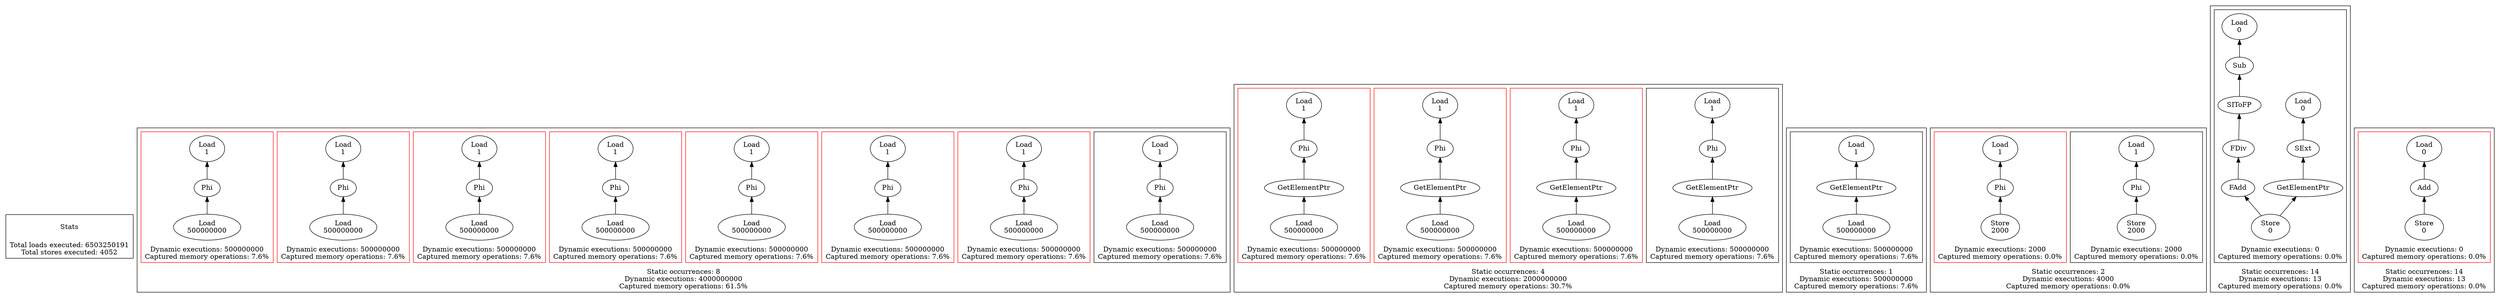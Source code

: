 strict digraph {
rankdir=BT
subgraph {
Stats [shape=plaintext]
cluster=true
label="Total loads executed: 6503250191\nTotal stores executed: 4052"
}
subgraph {
subgraph {
"0_0_213" [label="Phi"]
"0_0_201" [label="Load\n1"]
"0_0_213" -> "0_0_201"
{
rank=min
"0_0_216" [label="Load\n500000000"]
}
"0_0_216" -> "0_0_213"
cluster=true
label="Dynamic executions: 500000000\nCaptured memory operations: 7.6%"
}
subgraph {
{
rank=min
"0_1_258" [label="Load\n500000000"]
}
"0_1_255" [label="Phi"]
"0_1_258" -> "0_1_255"
"0_1_243" [label="Load\n1"]
"0_1_255" -> "0_1_243"
cluster=true
label="Dynamic executions: 500000000\nCaptured memory operations: 7.6%"
color=red
}
subgraph {
"0_2_297" [label="Phi"]
"0_2_285" [label="Load\n1"]
"0_2_297" -> "0_2_285"
{
rank=min
"0_2_300" [label="Load\n500000000"]
}
"0_2_300" -> "0_2_297"
cluster=true
label="Dynamic executions: 500000000\nCaptured memory operations: 7.6%"
color=red
}
subgraph {
"0_3_339" [label="Phi"]
"0_3_327" [label="Load\n1"]
"0_3_339" -> "0_3_327"
{
rank=min
"0_3_342" [label="Load\n500000000"]
}
"0_3_342" -> "0_3_339"
cluster=true
label="Dynamic executions: 500000000\nCaptured memory operations: 7.6%"
color=red
}
subgraph {
"0_4_549" [label="Phi"]
"0_4_537" [label="Load\n1"]
"0_4_549" -> "0_4_537"
{
rank=min
"0_4_552" [label="Load\n500000000"]
}
"0_4_552" -> "0_4_549"
cluster=true
label="Dynamic executions: 500000000\nCaptured memory operations: 7.6%"
color=red
}
subgraph {
"0_5_591" [label="Phi"]
"0_5_579" [label="Load\n1"]
"0_5_591" -> "0_5_579"
{
rank=min
"0_5_594" [label="Load\n500000000"]
}
"0_5_594" -> "0_5_591"
cluster=true
label="Dynamic executions: 500000000\nCaptured memory operations: 7.6%"
color=red
}
subgraph {
{
rank=min
"0_6_636" [label="Load\n500000000"]
}
"0_6_633" [label="Phi"]
"0_6_636" -> "0_6_633"
"0_6_621" [label="Load\n1"]
"0_6_633" -> "0_6_621"
cluster=true
label="Dynamic executions: 500000000\nCaptured memory operations: 7.6%"
color=red
}
subgraph {
"0_7_675" [label="Phi"]
"0_7_663" [label="Load\n1"]
"0_7_675" -> "0_7_663"
{
rank=min
"0_7_678" [label="Load\n500000000"]
}
"0_7_678" -> "0_7_675"
cluster=true
label="Dynamic executions: 500000000\nCaptured memory operations: 7.6%"
color=red
}
cluster=true
label="Static occurrences: 8\nDynamic executions: 4000000000\nCaptured memory operations: 61.5%"
}
subgraph {
subgraph {
"1_0_383" [label="GetElementPtr"]
"1_0_381" [label="Phi"]
"1_0_383" -> "1_0_381"
{
rank=min
"1_0_384" [label="Load\n500000000"]
}
"1_0_384" -> "1_0_383"
"1_0_369" [label="Load\n1"]
"1_0_381" -> "1_0_369"
cluster=true
label="Dynamic executions: 500000000\nCaptured memory operations: 7.6%"
}
subgraph {
{
rank=min
"1_1_426" [label="Load\n500000000"]
}
"1_1_425" [label="GetElementPtr"]
"1_1_426" -> "1_1_425"
"1_1_423" [label="Phi"]
"1_1_425" -> "1_1_423"
"1_1_411" [label="Load\n1"]
"1_1_423" -> "1_1_411"
cluster=true
label="Dynamic executions: 500000000\nCaptured memory operations: 7.6%"
color=red
}
subgraph {
"1_2_465" [label="Phi"]
"1_2_453" [label="Load\n1"]
"1_2_465" -> "1_2_453"
"1_2_467" [label="GetElementPtr"]
"1_2_467" -> "1_2_465"
{
rank=min
"1_2_468" [label="Load\n500000000"]
}
"1_2_468" -> "1_2_467"
cluster=true
label="Dynamic executions: 500000000\nCaptured memory operations: 7.6%"
color=red
}
subgraph {
{
rank=min
"1_3_510" [label="Load\n500000000"]
}
"1_3_509" [label="GetElementPtr"]
"1_3_510" -> "1_3_509"
"1_3_507" [label="Phi"]
"1_3_509" -> "1_3_507"
"1_3_495" [label="Load\n1"]
"1_3_507" -> "1_3_495"
cluster=true
label="Dynamic executions: 500000000\nCaptured memory operations: 7.6%"
color=red
}
cluster=true
label="Static occurrences: 4\nDynamic executions: 2000000000\nCaptured memory operations: 30.7%"
}
subgraph {
subgraph {
"2_0_182" [label="GetElementPtr"]
"2_0_154" [label="Load\n1"]
"2_0_182" -> "2_0_154"
{
rank=min
"2_0_183" [label="Load\n500000000"]
}
"2_0_183" -> "2_0_182"
cluster=true
label="Dynamic executions: 500000000\nCaptured memory operations: 7.6%"
}
cluster=true
label="Static occurrences: 1\nDynamic executions: 500000000\nCaptured memory operations: 7.6%"
}
subgraph {
subgraph {
"3_0_140" [label="Phi"]
"3_0_136" [label="Load\n1"]
"3_0_140" -> "3_0_136"
{
rank=min
"3_0_142" [label="Store\n2000"]
}
"3_0_142" -> "3_0_140"
cluster=true
label="Dynamic executions: 2000\nCaptured memory operations: 0.0%"
}
subgraph {
{
rank=min
"3_1_151" [label="Store\n2000"]
}
"3_1_149" [label="Phi"]
"3_1_151" -> "3_1_149"
"3_1_145" [label="Load\n1"]
"3_1_149" -> "3_1_145"
cluster=true
label="Dynamic executions: 2000\nCaptured memory operations: 0.0%"
color=red
}
cluster=true
label="Static occurrences: 2\nDynamic executions: 4000\nCaptured memory operations: 0.0%"
}
subgraph {
subgraph {
"4_0_101" [label="FDiv"]
"4_0_100" [label="SIToFP"]
"4_0_101" -> "4_0_100"
"4_0_106" [label="SExt"]
"4_0_103" [label="Load\n0"]
"4_0_106" -> "4_0_103"
{
rank=min
"4_0_108" [label="Store\n0"]
}
"4_0_102" [label="FAdd"]
"4_0_108" -> "4_0_102"
"4_0_107" [label="GetElementPtr"]
"4_0_108" -> "4_0_107"
"4_0_107" -> "4_0_106"
"4_0_102" -> "4_0_101"
"4_0_99" [label="Sub"]
"4_0_98" [label="Load\n0"]
"4_0_99" -> "4_0_98"
"4_0_100" -> "4_0_99"
cluster=true
label="Dynamic executions: 0\nCaptured memory operations: 0.0%"
}
cluster=true
label="Static occurrences: 14\nDynamic executions: 13\nCaptured memory operations: 0.0%"
}
subgraph {
subgraph {
"5_0_104" [label="Add"]
"5_0_103" [label="Load\n0"]
"5_0_104" -> "5_0_103"
{
rank=min
"5_0_105" [label="Store\n0"]
}
"5_0_105" -> "5_0_104"
cluster=true
label="Dynamic executions: 0\nCaptured memory operations: 0.0%"
color=red
}
cluster=true
label="Static occurrences: 14\nDynamic executions: 13\nCaptured memory operations: 0.0%"
}
}
